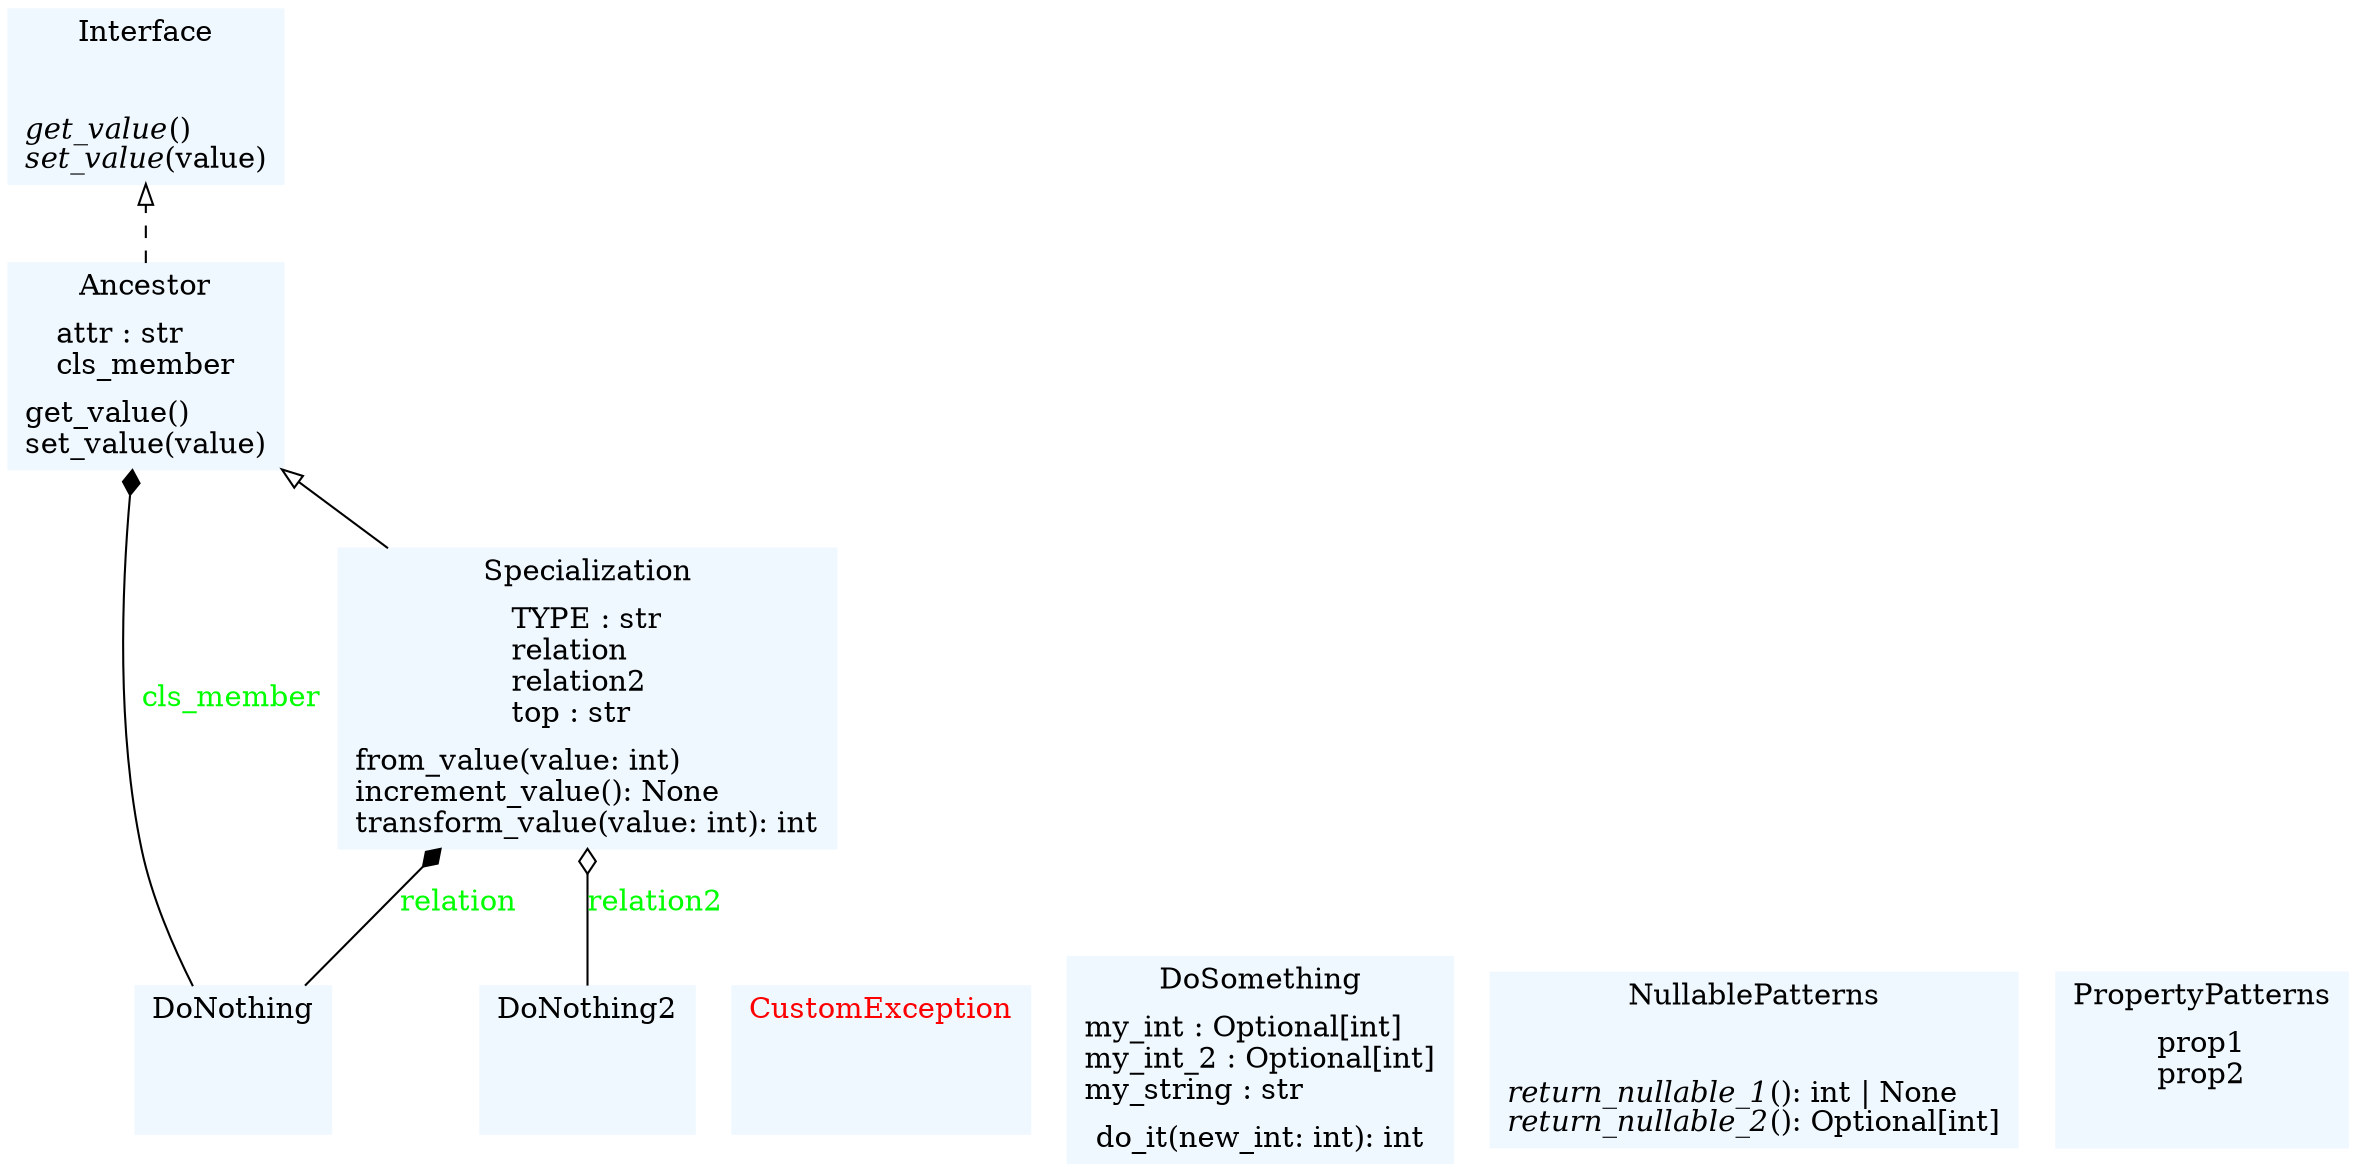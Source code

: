 digraph "classes_colorized" {
rankdir=BT
charset="utf-8"
"data.clientmodule_test.Ancestor" [color="aliceblue", fontcolor="black", label=<{Ancestor|attr : str<br ALIGN="LEFT"/>cls_member<br ALIGN="LEFT"/>|get_value()<br ALIGN="LEFT"/>set_value(value)<br ALIGN="LEFT"/>}>, shape="record", style="filled"];
"data.suppliermodule_test.CustomException" [color="aliceblue", fontcolor="red", label=<{CustomException|<br ALIGN="LEFT"/>|}>, shape="record", style="filled"];
"data.suppliermodule_test.DoNothing" [color="aliceblue", fontcolor="black", label=<{DoNothing|<br ALIGN="LEFT"/>|}>, shape="record", style="filled"];
"data.suppliermodule_test.DoNothing2" [color="aliceblue", fontcolor="black", label=<{DoNothing2|<br ALIGN="LEFT"/>|}>, shape="record", style="filled"];
"data.suppliermodule_test.DoSomething" [color="aliceblue", fontcolor="black", label=<{DoSomething|my_int : Optional[int]<br ALIGN="LEFT"/>my_int_2 : Optional[int]<br ALIGN="LEFT"/>my_string : str<br ALIGN="LEFT"/>|do_it(new_int: int): int<br ALIGN="LEFT"/>}>, shape="record", style="filled"];
"data.suppliermodule_test.Interface" [color="aliceblue", fontcolor="black", label=<{Interface|<br ALIGN="LEFT"/>|<I>get_value</I>()<br ALIGN="LEFT"/><I>set_value</I>(value)<br ALIGN="LEFT"/>}>, shape="record", style="filled"];
"data.nullable_pattern.NullablePatterns" [color="aliceblue", fontcolor="black", label=<{NullablePatterns|<br ALIGN="LEFT"/>|<I>return_nullable_1</I>(): int \| None<br ALIGN="LEFT"/><I>return_nullable_2</I>(): Optional[int]<br ALIGN="LEFT"/>}>, shape="record", style="filled"];
"data.property_pattern.PropertyPatterns" [color="aliceblue", fontcolor="black", label=<{PropertyPatterns|prop1<br ALIGN="LEFT"/>prop2<br ALIGN="LEFT"/>|}>, shape="record", style="filled"];
"data.clientmodule_test.Specialization" [color="aliceblue", fontcolor="black", label=<{Specialization|TYPE : str<br ALIGN="LEFT"/>relation<br ALIGN="LEFT"/>relation2<br ALIGN="LEFT"/>top : str<br ALIGN="LEFT"/>|from_value(value: int)<br ALIGN="LEFT"/>increment_value(): None<br ALIGN="LEFT"/>transform_value(value: int): int<br ALIGN="LEFT"/>}>, shape="record", style="filled"];
"data.clientmodule_test.Specialization" -> "data.clientmodule_test.Ancestor" [arrowhead="empty", arrowtail="none"];
"data.clientmodule_test.Ancestor" -> "data.suppliermodule_test.Interface" [arrowhead="empty", arrowtail="node", style="dashed"];
"data.suppliermodule_test.DoNothing" -> "data.clientmodule_test.Ancestor" [arrowhead="diamond", arrowtail="none", fontcolor="green", label="cls_member", style="solid"];
"data.suppliermodule_test.DoNothing" -> "data.clientmodule_test.Specialization" [arrowhead="diamond", arrowtail="none", fontcolor="green", label="relation", style="solid"];
"data.suppliermodule_test.DoNothing2" -> "data.clientmodule_test.Specialization" [arrowhead="odiamond", arrowtail="none", fontcolor="green", label="relation2", style="solid"];
}

